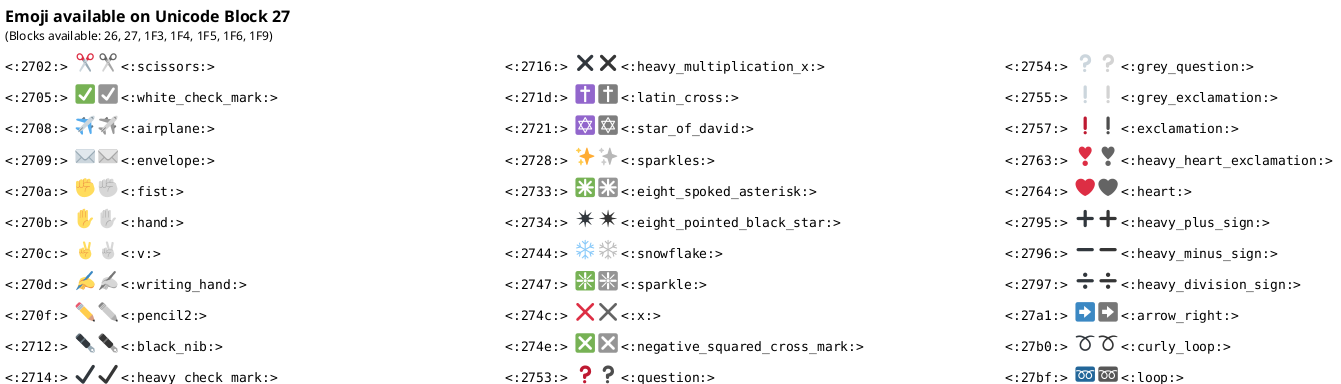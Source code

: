 {
  "sha1": "3xlko7qt6z2ek7qp0bahicrgpvd2hbp",
  "insertion": {
    "when": "2024-05-30T20:48:20.382Z",
    "user": "plantuml@gmail.com"
  }
}
@startuml
emoji 27
@enduml
